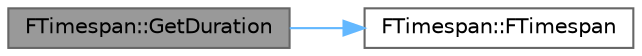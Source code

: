 digraph "FTimespan::GetDuration"
{
 // INTERACTIVE_SVG=YES
 // LATEX_PDF_SIZE
  bgcolor="transparent";
  edge [fontname=Helvetica,fontsize=10,labelfontname=Helvetica,labelfontsize=10];
  node [fontname=Helvetica,fontsize=10,shape=box,height=0.2,width=0.4];
  rankdir="LR";
  Node1 [id="Node000001",label="FTimespan::GetDuration",height=0.2,width=0.4,color="gray40", fillcolor="grey60", style="filled", fontcolor="black",tooltip="Get a time span with the absolute value of this time span."];
  Node1 -> Node2 [id="edge1_Node000001_Node000002",color="steelblue1",style="solid",tooltip=" "];
  Node2 [id="Node000002",label="FTimespan::FTimespan",height=0.2,width=0.4,color="grey40", fillcolor="white", style="filled",URL="$d0/d12/structFTimespan.html#aca97170059e97d76b01788f7103fba7a",tooltip="Default constructor (zero initialization)."];
}
